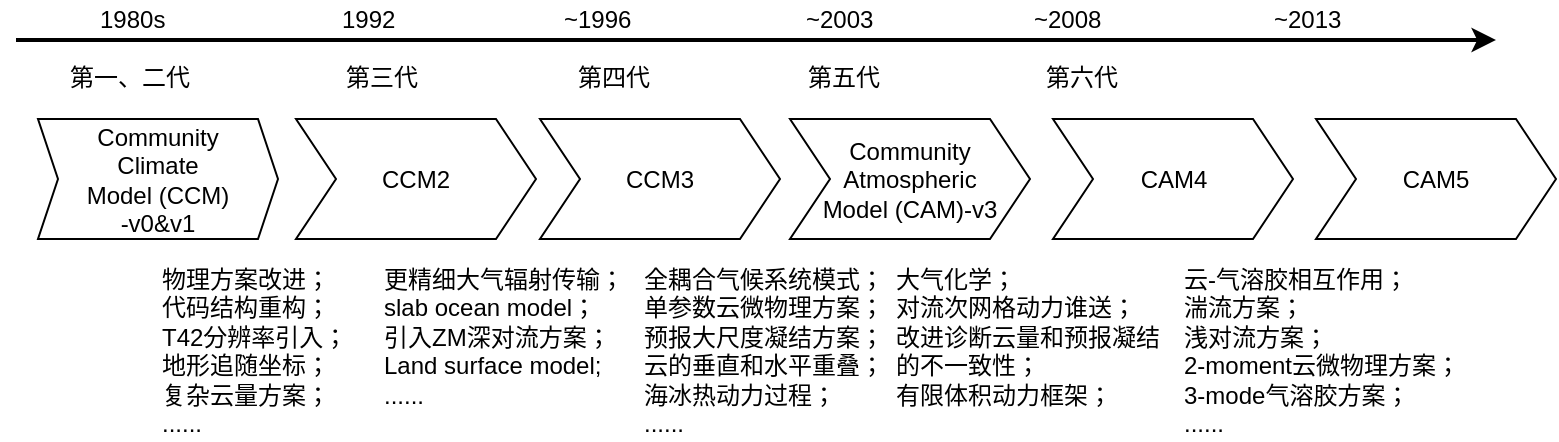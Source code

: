 <mxfile version="10.6.7" type="github"><diagram id="yviibQ4eNiCCNetYqgeV" name="ç¬¬ 1 é¡µ"><mxGraphModel dx="865" dy="593" grid="1" gridSize="10" guides="1" tooltips="1" connect="1" arrows="1" fold="1" page="1" pageScale="1" pageWidth="827" pageHeight="1169" math="0" shadow="0"><root><mxCell id="0"/><mxCell id="1" parent="0"/><mxCell id="P2WO9MebloP_8y7KyNzN-1" value="Community &lt;br&gt;Climate &lt;br&gt;Model (CCM)&lt;br&gt;-v0&amp;amp;v1" style="shape=step;perimeter=stepPerimeter;whiteSpace=wrap;html=1;fixedSize=1;size=10;" parent="1" vertex="1"><mxGeometry x="31" y="128.5" width="120" height="60" as="geometry"/></mxCell><mxCell id="P2WO9MebloP_8y7KyNzN-2" value="CCM2" style="shape=step;perimeter=stepPerimeter;whiteSpace=wrap;html=1;fixedSize=1;" parent="1" vertex="1"><mxGeometry x="160" y="128.5" width="120" height="60" as="geometry"/></mxCell><mxCell id="P2WO9MebloP_8y7KyNzN-5" value="CCM3" style="shape=step;perimeter=stepPerimeter;whiteSpace=wrap;html=1;fixedSize=1;" parent="1" vertex="1"><mxGeometry x="282" y="128.5" width="120" height="60" as="geometry"/></mxCell><mxCell id="P2WO9MebloP_8y7KyNzN-6" value="Community &lt;br&gt;Atmospheric &lt;br&gt;Model (CAM)-v3" style="shape=step;perimeter=stepPerimeter;whiteSpace=wrap;html=1;fixedSize=1;" parent="1" vertex="1"><mxGeometry x="407" y="128.5" width="120" height="60" as="geometry"/></mxCell><mxCell id="P2WO9MebloP_8y7KyNzN-7" value="CAM4" style="shape=step;perimeter=stepPerimeter;whiteSpace=wrap;html=1;fixedSize=1;" parent="1" vertex="1"><mxGeometry x="538.5" y="128.5" width="120" height="60" as="geometry"/></mxCell><mxCell id="P2WO9MebloP_8y7KyNzN-8" value="CAM5" style="shape=step;perimeter=stepPerimeter;whiteSpace=wrap;html=1;fixedSize=1;" parent="1" vertex="1"><mxGeometry x="670" y="128.5" width="120" height="60" as="geometry"/></mxCell><mxCell id="P2WO9MebloP_8y7KyNzN-12" value="1980s" style="text;html=1;resizable=0;points=[];autosize=1;align=left;verticalAlign=top;spacingTop=-4;" parent="1" vertex="1"><mxGeometry x="60" y="69" width="50" height="20" as="geometry"/></mxCell><mxCell id="P2WO9MebloP_8y7KyNzN-13" value="~1996" style="text;html=1;resizable=0;points=[];autosize=1;align=left;verticalAlign=top;spacingTop=-4;" parent="1" vertex="1"><mxGeometry x="292" y="69" width="50" height="20" as="geometry"/></mxCell><mxCell id="P2WO9MebloP_8y7KyNzN-14" value="~2008" style="text;html=1;resizable=0;points=[];autosize=1;align=left;verticalAlign=top;spacingTop=-4;" parent="1" vertex="1"><mxGeometry x="527" y="69" width="50" height="20" as="geometry"/></mxCell><mxCell id="P2WO9MebloP_8y7KyNzN-15" value="~2003" style="text;html=1;resizable=0;points=[];autosize=1;align=left;verticalAlign=top;spacingTop=-4;" parent="1" vertex="1"><mxGeometry x="413" y="69" width="50" height="20" as="geometry"/></mxCell><mxCell id="P2WO9MebloP_8y7KyNzN-17" value="1992" style="text;html=1;resizable=0;points=[];autosize=1;align=left;verticalAlign=top;spacingTop=-4;" parent="1" vertex="1"><mxGeometry x="181" y="69" width="40" height="20" as="geometry"/></mxCell><mxCell id="P2WO9MebloP_8y7KyNzN-18" value="第四代" style="text;html=1;resizable=0;points=[];autosize=1;align=left;verticalAlign=top;spacingTop=-4;" parent="1" vertex="1"><mxGeometry x="298.5" y="98" width="50" height="20" as="geometry"/></mxCell><mxCell id="P2WO9MebloP_8y7KyNzN-19" value="第五代" style="text;html=1;resizable=0;points=[];autosize=1;align=left;verticalAlign=top;spacingTop=-4;" parent="1" vertex="1"><mxGeometry x="414" y="98" width="50" height="20" as="geometry"/></mxCell><mxCell id="P2WO9MebloP_8y7KyNzN-20" value="第六代" style="text;html=1;resizable=0;points=[];autosize=1;align=left;verticalAlign=top;spacingTop=-4;" parent="1" vertex="1"><mxGeometry x="532.5" y="98" width="50" height="20" as="geometry"/></mxCell><mxCell id="P2WO9MebloP_8y7KyNzN-21" value="第三代" style="text;html=1;resizable=0;points=[];autosize=1;align=left;verticalAlign=top;spacingTop=-4;" parent="1" vertex="1"><mxGeometry x="183" y="98" width="50" height="20" as="geometry"/></mxCell><mxCell id="P2WO9MebloP_8y7KyNzN-22" value="第一、二代" style="text;html=1;resizable=0;points=[];autosize=1;align=left;verticalAlign=top;spacingTop=-4;" parent="1" vertex="1"><mxGeometry x="45" y="98" width="80" height="20" as="geometry"/></mxCell><mxCell id="P2WO9MebloP_8y7KyNzN-23" value="~2013" style="text;html=1;resizable=0;points=[];autosize=1;align=left;verticalAlign=top;spacingTop=-4;" parent="1" vertex="1"><mxGeometry x="647" y="69" width="50" height="20" as="geometry"/></mxCell><mxCell id="P2WO9MebloP_8y7KyNzN-24" value="" style="endArrow=classic;html=1;strokeWidth=2;" parent="1" edge="1"><mxGeometry width="50" height="50" relative="1" as="geometry"><mxPoint x="20" y="89" as="sourcePoint"/><mxPoint x="760" y="89" as="targetPoint"/></mxGeometry></mxCell><mxCell id="ZL25Dkmzk6AyiWh0gpIO-1" value="物理方案改进；&lt;br&gt;代码结构重构；&lt;br&gt;T42分辨率引入；&lt;br&gt;地形追随坐标；&lt;br&gt;复杂云量方案；&lt;br&gt;......&lt;br&gt;" style="text;html=1;resizable=0;points=[];autosize=1;align=left;verticalAlign=top;spacingTop=-4;" vertex="1" parent="1"><mxGeometry x="91" y="199" width="110" height="90" as="geometry"/></mxCell><mxCell id="ZL25Dkmzk6AyiWh0gpIO-4" value="更精细大气辐射传输；&lt;br&gt;slab ocean model；&lt;br&gt;引入ZM深对流方案；&lt;br&gt;Land surface model;&amp;nbsp;&lt;br&gt;......&lt;br&gt;&lt;br&gt;" style="text;html=1;resizable=0;points=[];autosize=1;align=left;verticalAlign=top;spacingTop=-4;" vertex="1" parent="1"><mxGeometry x="202" y="199" width="140" height="90" as="geometry"/></mxCell><mxCell id="ZL25Dkmzk6AyiWh0gpIO-7" value="全耦合气候系统模式；&lt;br&gt;单参数云微物理方案；&lt;br&gt;预报大尺度凝结方案；&lt;br&gt;云的垂直和水平重叠；&lt;br&gt;海冰热动力过程；&lt;br&gt;......&lt;br&gt;" style="text;html=1;resizable=0;points=[];autosize=1;align=left;verticalAlign=top;spacingTop=-4;" vertex="1" parent="1"><mxGeometry x="332" y="199" width="140" height="90" as="geometry"/></mxCell><mxCell id="ZL25Dkmzk6AyiWh0gpIO-8" value="&lt;div style=&quot;text-align: left&quot;&gt;&lt;span&gt;大气化学；&lt;/span&gt;&lt;/div&gt;&lt;div style=&quot;text-align: left&quot;&gt;&lt;span&gt;对流次网格动力谁送；&lt;/span&gt;&lt;/div&gt;&lt;div style=&quot;text-align: left&quot;&gt;&lt;span&gt;改进诊断云量和预报&lt;/span&gt;&lt;span&gt;凝结&lt;/span&gt;&lt;/div&gt;&lt;div style=&quot;text-align: left&quot;&gt;&lt;span&gt;的不一致性；&lt;/span&gt;&lt;/div&gt;&lt;div style=&quot;text-align: left&quot;&gt;&lt;span&gt;有限体积动力框架；&lt;/span&gt;&lt;/div&gt;&lt;div style=&quot;text-align: left&quot;&gt;&lt;br&gt;&lt;/div&gt;" style="text;html=1;resizable=0;points=[];autosize=1;align=left;verticalAlign=top;spacingTop=-4;" vertex="1" parent="1"><mxGeometry x="457.5" y="199" width="150" height="90" as="geometry"/></mxCell><mxCell id="ZL25Dkmzk6AyiWh0gpIO-9" value="云-气溶胶相互作用；&lt;br&gt;湍流方案；&lt;br&gt;浅对流方案；&lt;br&gt;2-moment云微物理方案；&lt;br&gt;3-mode气溶胶方案；&lt;br&gt;......&lt;br&gt;" style="text;html=1;resizable=0;points=[];autosize=1;align=left;verticalAlign=top;spacingTop=-4;" vertex="1" parent="1"><mxGeometry x="602" y="199" width="150" height="90" as="geometry"/></mxCell></root></mxGraphModel></diagram></mxfile>